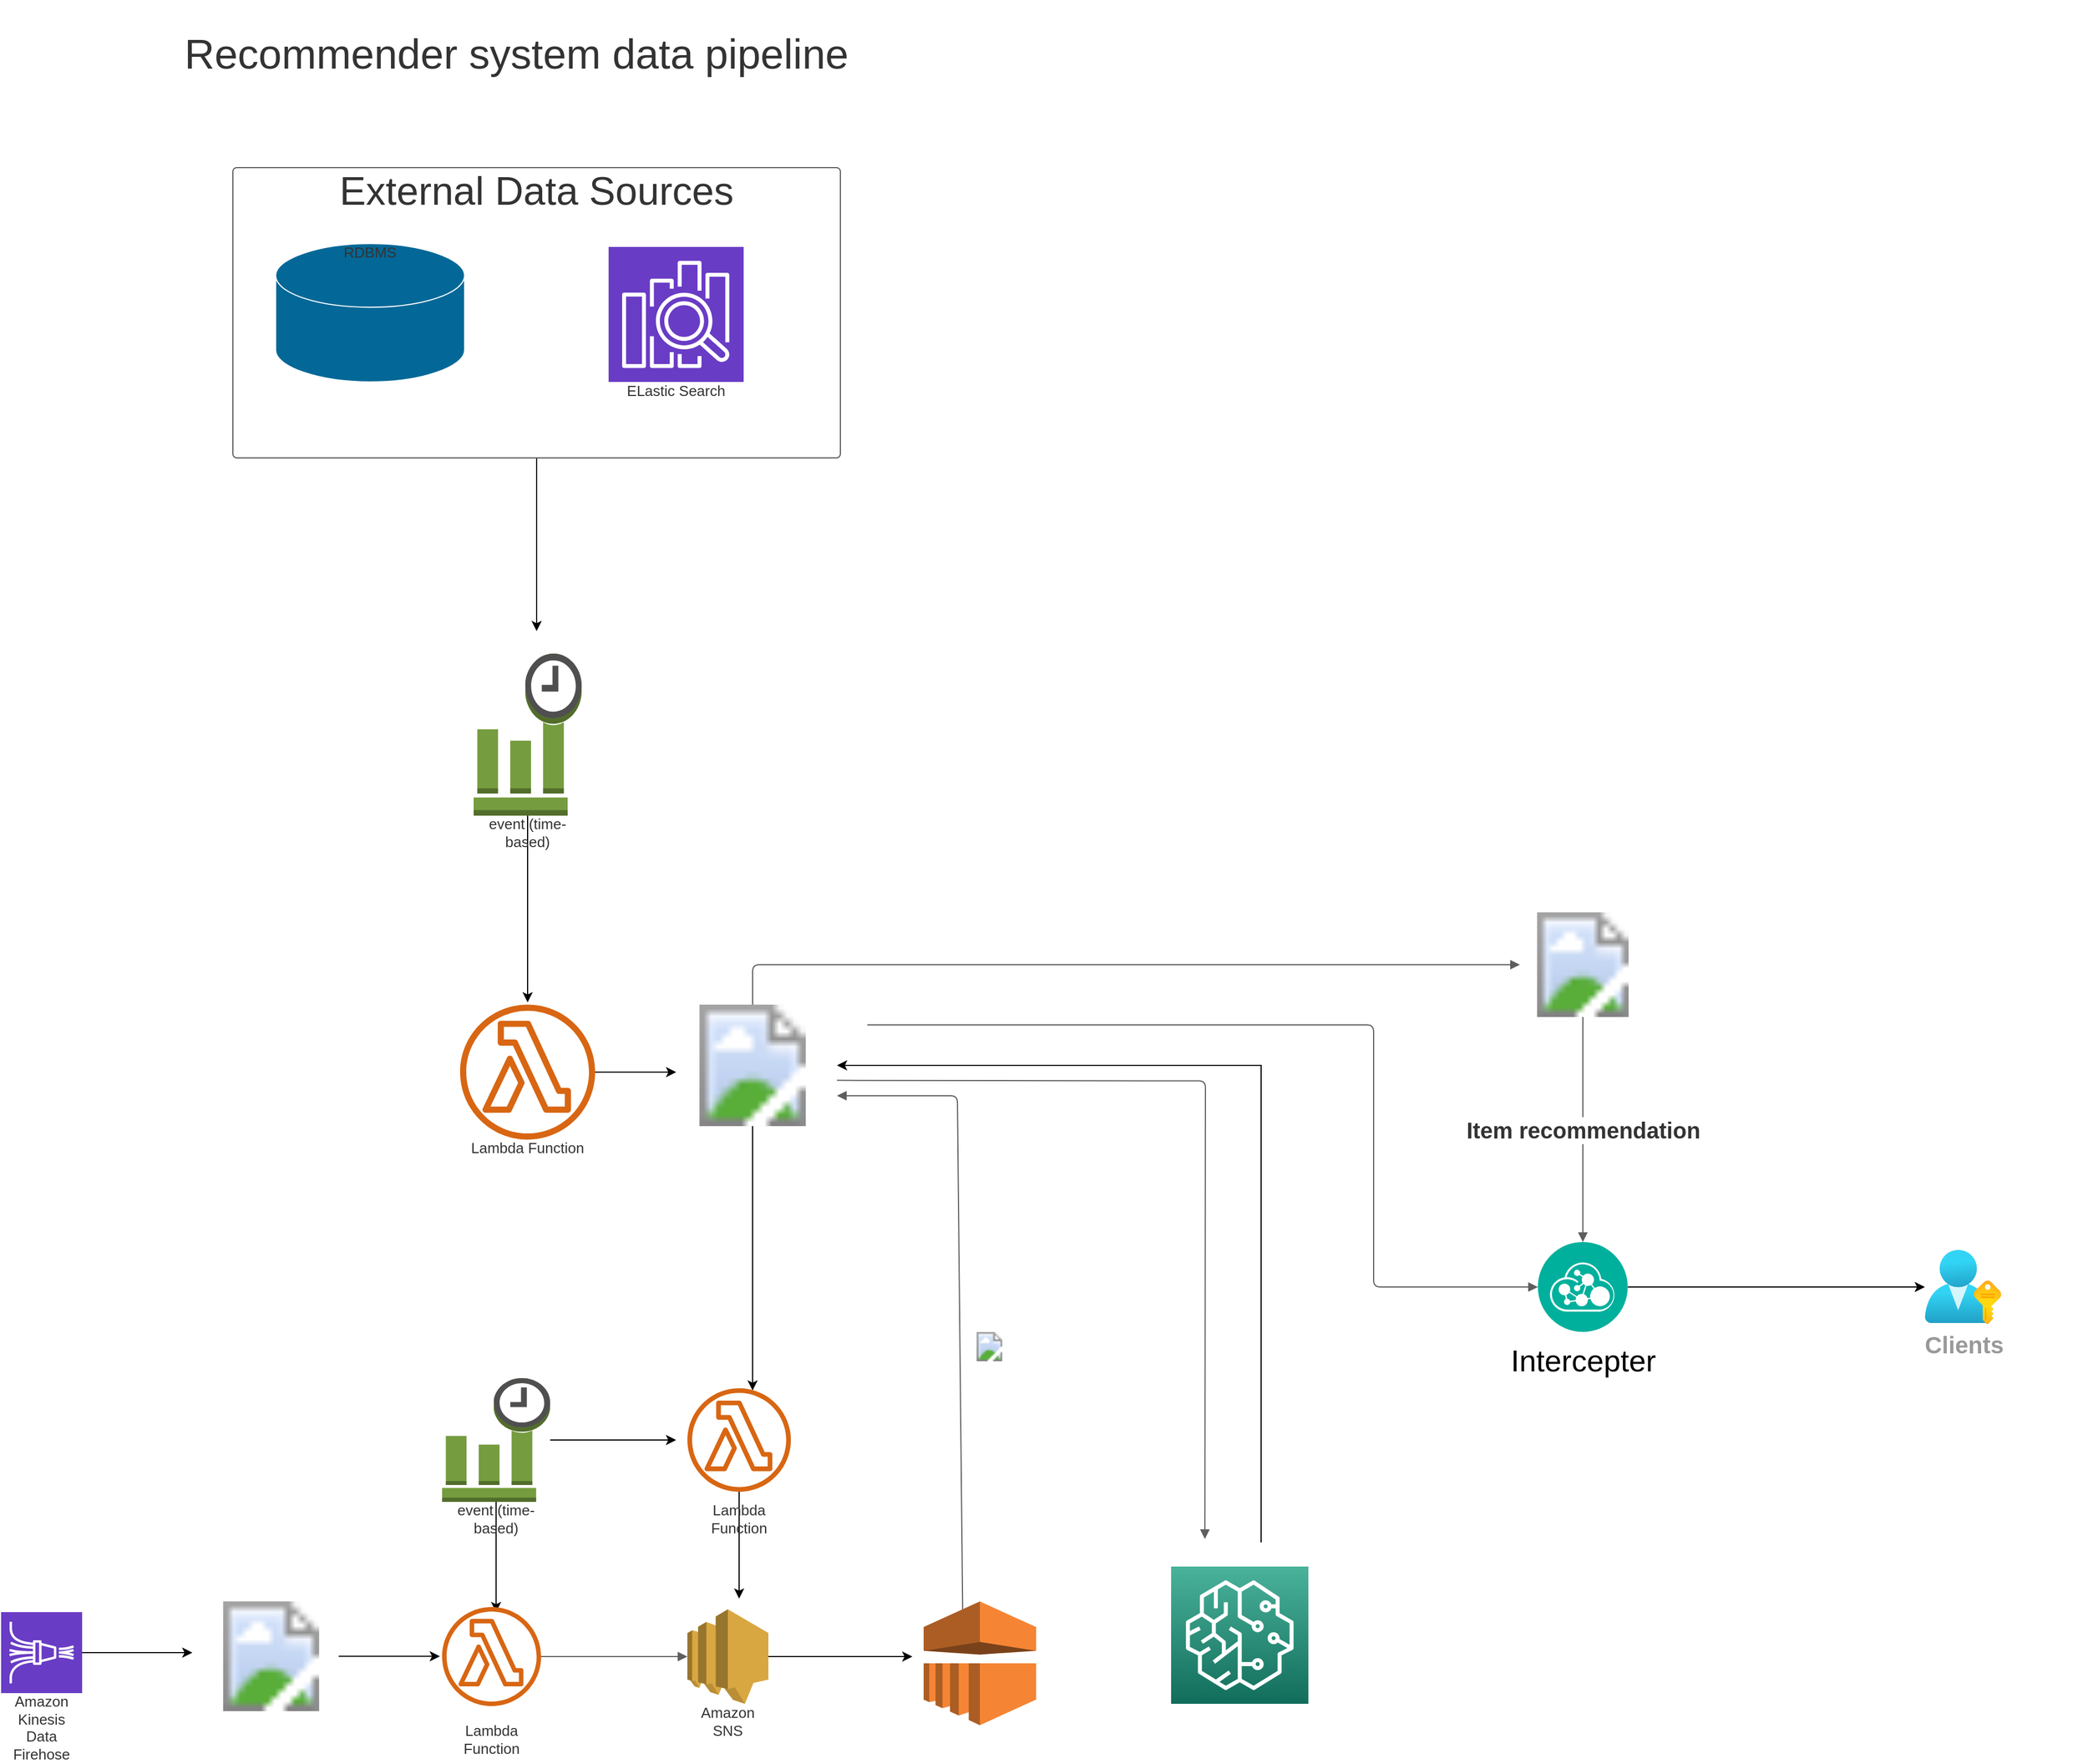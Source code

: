 <mxfile version="13.9.9" type="device"><diagram id="Ht1M8jgEwFfnCIfOTk4-" name="Page-1"><mxGraphModel dx="2216" dy="1847" grid="1" gridSize="10" guides="1" tooltips="1" connect="1" arrows="1" fold="1" page="1" pageScale="1" pageWidth="1169" pageHeight="827" math="0" shadow="0"><root><mxCell id="0"/><mxCell id="1" parent="0"/><mxCell id="RX1x8Tjvi_7QbllHQP-e-17" style="edgeStyle=orthogonalEdgeStyle;rounded=0;orthogonalLoop=1;jettySize=auto;html=1;" parent="1" source="2RzsDNTq__T-t0iqw0Q9-46" edge="1"><mxGeometry relative="1" as="geometry"><mxPoint x="586" y="-250" as="targetPoint"/></mxGeometry></mxCell><UserObject label="External Data Sources" lucidchartObjectId="HU7N6OAVCMGH" id="2RzsDNTq__T-t0iqw0Q9-46"><mxCell style="html=1;overflow=block;whiteSpace=wrap;;whiteSpace=wrap;fontSize=35;fontColor=#333333;spacing=3;verticalAlign=top;strokeColor=#5e5e5e;strokeOpacity=100;fillOpacity=100;rounded=1;absoluteArcSize=1;arcSize=7;fillColor=#ffffff;" parent="1" vertex="1" zOrder="-1"><mxGeometry x="316" y="-662" width="540" height="258" as="geometry"/></mxCell></UserObject><UserObject label="&lt;div style=&quot;display: flex; justify-content: flex-start; text-align: left; align-items: baseline; font-size: 0; line-height: 1;&quot;&gt;&lt;span&gt;&lt;span style=&quot;font-size:13px;color:#333333;font-weight: bold;&quot;&gt;                   &lt;/span&gt;&lt;span style=&quot;font-size:21px;color:#999999;font-weight: bold;&quot;&gt;Clients&lt;/span&gt;&lt;/span&gt;&lt;/div&gt;" lucidchartObjectId="MbxKSg0Mj~XL" id="2RzsDNTq__T-t0iqw0Q9-47"><mxCell style="html=1;overflow=block;whiteSpace=wrap;strokeColor=none;fillColor=none;whiteSpace=wrap;fontSize=11;spacing=0;strokeOpacity=100;fillOpacity=100;rounded=1;absoluteArcSize=1;arcSize=7;" parent="1" vertex="1" zOrder="0"><mxGeometry x="1820" y="366" width="144" height="36" as="geometry"/></mxCell></UserObject><UserObject label="" lucidchartObjectId="-qsKM86m6vH7" id="2RzsDNTq__T-t0iqw0Q9-50"><mxCell style="html=1;jettySize=18;whiteSpace=wrap;fontSize=11;strokeColor=#5E5E5E;rounded=1;arcSize=12;startArrow=none;;endArrow=block;endFill=1;;exitX=0.268;exitY=0;exitPerimeter=0;entryX=1;entryY=0.75;entryDx=0;entryDy=0;" parent="1" target="2RzsDNTq__T-t0iqw0Q9-65" edge="1"><mxGeometry width="100" height="100" relative="1" as="geometry"><Array as="points"><mxPoint x="960" y="163"/><mxPoint x="930" y="163"/></Array><mxPoint x="964.84" y="634" as="sourcePoint"/><mxPoint x="870" y="190" as="targetPoint"/></mxGeometry></mxCell></UserObject><UserObject label="" lucidchartObjectId="mvsKb7YaGTMb" id="2RzsDNTq__T-t0iqw0Q9-52"><mxCell style="html=1;overflow=block;whiteSpace=wrap;shape=image;whiteSpace=wrap;fontSize=11;spacing=0;strokeColor=none;strokeOpacity=100;strokeWidth=0;image=https://images.lucid.app/images/ac2e1235-2ee3-4755-8d74-ec6d6d9d7d45/content;" parent="1" vertex="1" zOrder="21"><mxGeometry x="1460" width="112" height="93" as="geometry"/></mxCell></UserObject><UserObject label="" lucidchartObjectId="BvsKBaDeUnI5" id="2RzsDNTq__T-t0iqw0Q9-53"><mxCell style="html=1;jettySize=18;whiteSpace=wrap;fontSize=11;strokeColor=#5E5E5E;rounded=1;arcSize=12;edgeStyle=orthogonalEdgeStyle;startArrow=none;;endArrow=block;endFill=1;;exitX=0.5;exitY=0;exitPerimeter=0;entryX=0;entryY=0.5;entryPerimeter=0;" parent="1" source="2RzsDNTq__T-t0iqw0Q9-65" target="2RzsDNTq__T-t0iqw0Q9-52" edge="1"><mxGeometry width="100" height="100" relative="1" as="geometry"><Array as="points"/></mxGeometry></mxCell></UserObject><UserObject label="" lucidchartObjectId="a7yKfl5iTLX." id="2RzsDNTq__T-t0iqw0Q9-56"><mxCell style="html=1;jettySize=18;whiteSpace=wrap;fontSize=11;strokeColor=#5E5E5E;rounded=1;arcSize=12;edgeStyle=orthogonalEdgeStyle;startArrow=none;;endArrow=block;endFill=1;;" parent="1" edge="1"><mxGeometry width="100" height="100" relative="1" as="geometry"><Array as="points"/><mxPoint x="866" y="407" as="sourcePoint"/><mxPoint x="866" y="407" as="targetPoint"/></mxGeometry></mxCell></UserObject><UserObject label="" lucidchartObjectId="VVyNlEODCNZQ" id="2RzsDNTq__T-t0iqw0Q9-58"><mxCell style="html=1;jettySize=18;whiteSpace=wrap;fontSize=11;strokeColor=#5E5E5E;rounded=1;arcSize=12;edgeStyle=orthogonalEdgeStyle;startArrow=none;;endArrow=block;endFill=1;;exitX=0.5;exitY=1;exitPerimeter=0;entryX=0.5;entryY=0;entryDx=0;entryDy=0;" parent="1" source="2RzsDNTq__T-t0iqw0Q9-52" target="2RzsDNTq__T-t0iqw0Q9-92" edge="1"><mxGeometry width="100" height="100" relative="1" as="geometry"><Array as="points"/><mxPoint x="1482.5" y="262" as="targetPoint"/></mxGeometry></mxCell></UserObject><mxCell id="2RzsDNTq__T-t0iqw0Q9-59" value="Item recommendation" style="text;html=1;resizable=0;labelBackgroundColor=#ffffff;align=center;verticalAlign=middle;fontStyle=1;fontColor=#333333;;fontSize=20.0;" parent="2RzsDNTq__T-t0iqw0Q9-58" vertex="1"><mxGeometry relative="1" as="geometry"/></mxCell><mxCell id="2RzsDNTq__T-t0iqw0Q9-97" style="edgeStyle=none;rounded=0;orthogonalLoop=1;jettySize=auto;html=1;entryX=1;entryY=0.5;entryDx=0;entryDy=0;fontSize=27;fontColor=#000000;" parent="1" target="2RzsDNTq__T-t0iqw0Q9-65" edge="1"><mxGeometry relative="1" as="geometry"><Array as="points"><mxPoint x="1230" y="136"/></Array><mxPoint x="1230" y="560" as="sourcePoint"/></mxGeometry></mxCell><UserObject label="" lucidchartObjectId="4cLNa~WyIpYt" id="2RzsDNTq__T-t0iqw0Q9-63"><mxCell style="html=1;jettySize=18;whiteSpace=wrap;fontSize=11;strokeColor=#5E5E5E;rounded=1;arcSize=12;edgeStyle=orthogonalEdgeStyle;startArrow=none;;endArrow=block;endFill=1;;entryX=0;entryY=0.5;entryDx=0;entryDy=0;" parent="1" target="2RzsDNTq__T-t0iqw0Q9-92" edge="1"><mxGeometry width="100" height="100" relative="1" as="geometry"><Array as="points"><mxPoint x="1330" y="100"/><mxPoint x="1330" y="333"/></Array><mxPoint x="880" y="100" as="sourcePoint"/><mxPoint x="1415" y="329.5" as="targetPoint"/></mxGeometry></mxCell></UserObject><mxCell id="RX1x8Tjvi_7QbllHQP-e-12" style="edgeStyle=orthogonalEdgeStyle;rounded=0;orthogonalLoop=1;jettySize=auto;html=1;entryX=0.63;entryY=0.022;entryDx=0;entryDy=0;entryPerimeter=0;" parent="1" source="2RzsDNTq__T-t0iqw0Q9-65" target="2RzsDNTq__T-t0iqw0Q9-77" edge="1"><mxGeometry relative="1" as="geometry"/></mxCell><UserObject label="" lucidchartObjectId="fR4NVYM.gd1C" id="2RzsDNTq__T-t0iqw0Q9-65"><mxCell style="html=1;overflow=block;whiteSpace=wrap;shape=image;whiteSpace=wrap;fontSize=11;spacing=0;strokeColor=none;strokeOpacity=100;strokeWidth=0;image=https://images.lucid.app/images/47e0d5ae-3400-4844-a2c0-1504350d1d9c/content;" parent="1" vertex="1" zOrder="59"><mxGeometry x="703" y="82" width="150" height="108" as="geometry"/></mxCell></UserObject><UserObject label="" lucidchartObjectId="Aq5NfFh4ZoY8" id="2RzsDNTq__T-t0iqw0Q9-66"><mxCell style="html=1;overflow=block;whiteSpace=wrap;shape=image;whiteSpace=wrap;fontSize=11;spacing=0;strokeColor=none;strokeOpacity=100;strokeWidth=0;image=https://images.lucid.app/images/447ebc7f-479e-4f05-b5ac-802091b7d680/content;" parent="1" vertex="1" zOrder="62"><mxGeometry x="965" y="373" width="47" height="26" as="geometry"/></mxCell></UserObject><UserObject label="Recommender system data pipeline" lucidchartObjectId="rS7N2NQy2035" id="2RzsDNTq__T-t0iqw0Q9-68"><mxCell style="html=1;overflow=block;whiteSpace=wrap;;whiteSpace=wrap;fontSize=37;fontColor=#333333;align=left;spacing=3;strokeOpacity=0;fillOpacity=0;rounded=1;absoluteArcSize=1;arcSize=7;fillColor=#ffffff;" parent="1" vertex="1" zOrder="64"><mxGeometry x="273" y="-810" width="624" height="96" as="geometry"/></mxCell></UserObject><UserObject label="ELastic Search" lucidchartObjectId="fY7NfQ8PMIvm" id="2RzsDNTq__T-t0iqw0Q9-69"><mxCell style="html=1;overflow=block;whiteSpace=wrap;shape=mxgraph.aws4.resourceIcon;resIcon=mxgraph.aws4.elasticsearch_service;labelPosition=center;verticalLabelPosition=bottom;align=center;verticalAlign=top;strokeColor=#ffffff;whiteSpace=wrap;fontSize=13;fontColor=#333333;spacing=0;strokeOpacity=100;rounded=1;absoluteArcSize=1;arcSize=7;fillColor=#693cc5;" parent="1" vertex="1" zOrder="65"><mxGeometry x="650" y="-591.5" width="120" height="120" as="geometry"/></mxCell></UserObject><UserObject label="RDBMS" lucidchartObjectId="tZ7Ntm8eq3vy" id="2RzsDNTq__T-t0iqw0Q9-70"><mxCell style="html=1;overflow=block;whiteSpace=wrap;shape=mxgraph.cisco.storage.relational_database;fillColor=#036897;strokeColor=#ffffff;whiteSpace=wrap;fontSize=13;fontColor=#333333;spacing=0;verticalAlign=top;strokeOpacity=100;fillOpacity=100;rounded=1;absoluteArcSize=1;arcSize=7;" parent="1" vertex="1" zOrder="66"><mxGeometry x="354" y="-594.5" width="168" height="123" as="geometry"/></mxCell></UserObject><mxCell id="RX1x8Tjvi_7QbllHQP-e-20" style="edgeStyle=orthogonalEdgeStyle;rounded=0;orthogonalLoop=1;jettySize=auto;html=1;entryX=0.047;entryY=0.556;entryDx=0;entryDy=0;entryPerimeter=0;" parent="1" source="2RzsDNTq__T-t0iqw0Q9-71" target="2RzsDNTq__T-t0iqw0Q9-65" edge="1"><mxGeometry relative="1" as="geometry"/></mxCell><UserObject label="Lambda Function" lucidchartObjectId="s47NTpDrZdgX" id="2RzsDNTq__T-t0iqw0Q9-71"><mxCell style="html=1;overflow=block;whiteSpace=wrap;shape=mxgraph.aws4.lambda_function;verticalLabelPosition=bottom;align=center;verticalAlign=top;strokeColor=none;whiteSpace=wrap;fontSize=13;fontColor=#333333;spacing=0;strokeOpacity=100;rounded=1;absoluteArcSize=1;arcSize=7;fillColor=#d86613;" parent="1" vertex="1" zOrder="67"><mxGeometry x="518" y="82" width="120" height="120" as="geometry"/></mxCell></UserObject><mxCell id="RX1x8Tjvi_7QbllHQP-e-18" style="edgeStyle=orthogonalEdgeStyle;rounded=0;orthogonalLoop=1;jettySize=auto;html=1;" parent="1" source="2RzsDNTq__T-t0iqw0Q9-72" edge="1"><mxGeometry relative="1" as="geometry"><mxPoint x="578" y="80" as="targetPoint"/></mxGeometry></mxCell><UserObject label="event (time-based)" lucidchartObjectId="757NBur8pcI7" id="2RzsDNTq__T-t0iqw0Q9-72"><mxCell style="html=1;overflow=block;whiteSpace=wrap;shape=mxgraph.aws3.event_time_based;labelPosition=center;verticalLabelPosition=bottom;align=center;verticalAlign=top;whiteSpace=wrap;fontSize=13;fontColor=#333333;spacing=3;strokeColor=#5e5e5e;strokeOpacity=100;rounded=1;absoluteArcSize=1;arcSize=7;fillColor=#759c3e;" parent="1" vertex="1" zOrder="68"><mxGeometry x="530" y="-230" width="96" height="144" as="geometry"/></mxCell></UserObject><mxCell id="RX1x8Tjvi_7QbllHQP-e-15" style="edgeStyle=orthogonalEdgeStyle;rounded=0;orthogonalLoop=1;jettySize=auto;html=1;" parent="1" source="2RzsDNTq__T-t0iqw0Q9-77" edge="1"><mxGeometry relative="1" as="geometry"><mxPoint x="766" y="610" as="targetPoint"/></mxGeometry></mxCell><UserObject label="Lambda Function" lucidchartObjectId="fo8N9hJI89YG" id="2RzsDNTq__T-t0iqw0Q9-77"><mxCell style="html=1;overflow=block;whiteSpace=wrap;shape=mxgraph.aws4.lambda_function;verticalLabelPosition=bottom;align=center;verticalAlign=top;strokeColor=none;whiteSpace=wrap;fontSize=13;fontColor=#333333;spacing=0;strokeOpacity=100;rounded=1;absoluteArcSize=1;arcSize=7;fillColor=#d86613;" parent="1" vertex="1" zOrder="76"><mxGeometry x="720" y="414" width="92" height="110" as="geometry"/></mxCell></UserObject><mxCell id="RX1x8Tjvi_7QbllHQP-e-2" style="edgeStyle=orthogonalEdgeStyle;rounded=0;orthogonalLoop=1;jettySize=auto;html=1;entryX=0.545;entryY=0.051;entryDx=0;entryDy=0;entryPerimeter=0;" parent="1" source="2RzsDNTq__T-t0iqw0Q9-78" target="2RzsDNTq__T-t0iqw0Q9-83" edge="1"><mxGeometry relative="1" as="geometry"/></mxCell><mxCell id="RX1x8Tjvi_7QbllHQP-e-6" style="edgeStyle=orthogonalEdgeStyle;rounded=0;orthogonalLoop=1;jettySize=auto;html=1;" parent="1" source="2RzsDNTq__T-t0iqw0Q9-78" edge="1"><mxGeometry relative="1" as="geometry"><mxPoint x="710" y="469" as="targetPoint"/></mxGeometry></mxCell><UserObject label="event (time-based)" lucidchartObjectId="no8N_As~DKoS" id="2RzsDNTq__T-t0iqw0Q9-78"><mxCell style="html=1;overflow=block;whiteSpace=wrap;shape=mxgraph.aws3.event_time_based;labelPosition=center;verticalLabelPosition=bottom;align=center;verticalAlign=top;whiteSpace=wrap;fontSize=13;fontColor=#333333;spacing=3;strokeColor=#5e5e5e;strokeOpacity=100;rounded=1;absoluteArcSize=1;arcSize=7;fillColor=#759c3e;" parent="1" vertex="1" zOrder="77"><mxGeometry x="502" y="414" width="96" height="110" as="geometry"/></mxCell></UserObject><mxCell id="RX1x8Tjvi_7QbllHQP-e-8" style="edgeStyle=orthogonalEdgeStyle;rounded=0;orthogonalLoop=1;jettySize=auto;html=1;" parent="1" source="2RzsDNTq__T-t0iqw0Q9-81" edge="1"><mxGeometry relative="1" as="geometry"><mxPoint x="500" y="661.25" as="targetPoint"/></mxGeometry></mxCell><UserObject label="" lucidchartObjectId="ev8Neue6atoJ" id="2RzsDNTq__T-t0iqw0Q9-81"><mxCell style="html=1;overflow=block;whiteSpace=wrap;shape=image;whiteSpace=wrap;fontSize=11;spacing=0;strokeColor=none;strokeOpacity=100;strokeWidth=0;image=https://images.lucid.app/images/47e0d5ae-3400-4844-a2c0-1504350d1d9c/content;" parent="1" vertex="1" zOrder="82"><mxGeometry x="290" y="612.5" width="120" height="97.5" as="geometry"/></mxCell></UserObject><UserObject label="Lambda Function" lucidchartObjectId="ax8NvkoiYuL1" id="2RzsDNTq__T-t0iqw0Q9-83"><mxCell style="html=1;overflow=block;whiteSpace=wrap;shape=mxgraph.aws4.lambda_function;verticalLabelPosition=bottom;align=center;verticalAlign=top;strokeColor=none;whiteSpace=wrap;fontSize=13;fontColor=#333333;spacing=0;strokeOpacity=100;rounded=1;absoluteArcSize=1;arcSize=7;fillColor=#d86613;" parent="1" vertex="1" zOrder="84"><mxGeometry x="502" y="603" width="88" height="117" as="geometry"/></mxCell></UserObject><mxCell id="RX1x8Tjvi_7QbllHQP-e-9" style="edgeStyle=orthogonalEdgeStyle;rounded=0;orthogonalLoop=1;jettySize=auto;html=1;" parent="1" source="2RzsDNTq__T-t0iqw0Q9-86" edge="1"><mxGeometry relative="1" as="geometry"><mxPoint x="280" y="658" as="targetPoint"/></mxGeometry></mxCell><UserObject label="Amazon Kinesis Data Firehose" lucidchartObjectId="4y8NybFP2ELC" id="2RzsDNTq__T-t0iqw0Q9-86"><mxCell style="html=1;overflow=block;whiteSpace=wrap;shape=mxgraph.aws4.resourceIcon;resIcon=mxgraph.aws4.kinesis_data_firehose;labelPosition=center;verticalLabelPosition=bottom;align=center;verticalAlign=top;strokeColor=#ffffff;whiteSpace=wrap;fontSize=13;fontColor=#333333;spacing=0;strokeOpacity=100;rounded=1;absoluteArcSize=1;arcSize=7;fillColor=#693cc5;" parent="1" vertex="1" zOrder="88"><mxGeometry x="110" y="622" width="72" height="72" as="geometry"/></mxCell></UserObject><mxCell id="KNXmMThG7OsqFnFp8_PM-9" style="edgeStyle=orthogonalEdgeStyle;rounded=0;orthogonalLoop=1;jettySize=auto;html=1;" edge="1" parent="1" source="2RzsDNTq__T-t0iqw0Q9-88"><mxGeometry relative="1" as="geometry"><mxPoint x="920" y="661.5" as="targetPoint"/></mxGeometry></mxCell><UserObject label="Amazon SNS" lucidchartObjectId="5C8NVBxFt.x4" id="2RzsDNTq__T-t0iqw0Q9-88"><mxCell style="html=1;overflow=block;whiteSpace=wrap;shape=mxgraph.aws3.sns;labelPosition=center;verticalLabelPosition=bottom;align=center;verticalAlign=top;whiteSpace=wrap;fontSize=13;fontColor=#333333;spacing=3;strokeColor=#5e5e5e;strokeOpacity=100;rounded=1;absoluteArcSize=1;arcSize=7;fillColor=#d9a741;" parent="1" vertex="1" zOrder="90"><mxGeometry x="720" y="619.5" width="72" height="84" as="geometry"/></mxCell></UserObject><UserObject label="" lucidchartObjectId="YD8NbWfeFjVB" id="2RzsDNTq__T-t0iqw0Q9-89"><mxCell style="html=1;jettySize=18;whiteSpace=wrap;fontSize=11;strokeColor=#5E5E5E;rounded=0;startArrow=none;;endArrow=block;endFill=1;;exitX=1;exitY=0.5;exitPerimeter=0;entryX=0;entryY=0.5;entryPerimeter=0;" parent="1" source="2RzsDNTq__T-t0iqw0Q9-83" target="2RzsDNTq__T-t0iqw0Q9-88" edge="1"><mxGeometry width="100" height="100" relative="1" as="geometry"><Array as="points"/></mxGeometry></mxCell></UserObject><mxCell id="2RzsDNTq__T-t0iqw0Q9-91" value="" style="aspect=fixed;html=1;points=[];align=center;image;fontSize=12;image=img/lib/azure2/azure_stack/User_Subscriptions.svg;" parent="1" vertex="1"><mxGeometry x="1820" y="300" width="68" height="66" as="geometry"/></mxCell><mxCell id="RX1x8Tjvi_7QbllHQP-e-1" style="edgeStyle=orthogonalEdgeStyle;rounded=0;orthogonalLoop=1;jettySize=auto;html=1;" parent="1" source="2RzsDNTq__T-t0iqw0Q9-92" edge="1"><mxGeometry relative="1" as="geometry"><mxPoint x="1820" y="333" as="targetPoint"/></mxGeometry></mxCell><mxCell id="2RzsDNTq__T-t0iqw0Q9-92" value="Intercepter" style="aspect=fixed;perimeter=ellipsePerimeter;html=1;align=center;shadow=0;dashed=0;labelBackgroundColor=#ffffff;fontSize=27;spacingTop=3;image;image=img/lib/ibm/management/api_management.svg;" parent="1" vertex="1"><mxGeometry x="1476" y="293" width="80" height="80" as="geometry"/></mxCell><mxCell id="KNXmMThG7OsqFnFp8_PM-2" value="" style="outlineConnect=0;dashed=0;verticalLabelPosition=bottom;verticalAlign=top;align=center;html=1;shape=mxgraph.aws3.emr;fillColor=#F58534;gradientColor=none;" vertex="1" parent="1"><mxGeometry x="930" y="612.5" width="100" height="110" as="geometry"/></mxCell><mxCell id="KNXmMThG7OsqFnFp8_PM-3" value="" style="outlineConnect=0;fontColor=#232F3E;gradientColor=#4AB29A;gradientDirection=north;fillColor=#116D5B;strokeColor=#ffffff;dashed=0;verticalLabelPosition=bottom;verticalAlign=top;align=center;html=1;fontSize=12;fontStyle=0;aspect=fixed;shape=mxgraph.aws4.resourceIcon;resIcon=mxgraph.aws4.sagemaker;" vertex="1" parent="1"><mxGeometry x="1150" y="581.5" width="122" height="122" as="geometry"/></mxCell><UserObject label="" lucidchartObjectId="m1yNqxD9gSLg" id="KNXmMThG7OsqFnFp8_PM-10"><mxCell style="html=1;jettySize=18;whiteSpace=wrap;fontSize=11;strokeColor=#5E5E5E;rounded=1;arcSize=12;edgeStyle=orthogonalEdgeStyle;startArrow=none;;endArrow=block;endFill=1;;exitX=1;exitY=0.623;exitPerimeter=0;entryX=0;entryY=0.5;entryPerimeter=0;" edge="1" parent="1"><mxGeometry width="100" height="100" relative="1" as="geometry"><Array as="points"/><mxPoint x="853" y="149.284" as="sourcePoint"/><mxPoint x="1180" y="557" as="targetPoint"/></mxGeometry></mxCell></UserObject></root></mxGraphModel></diagram></mxfile>